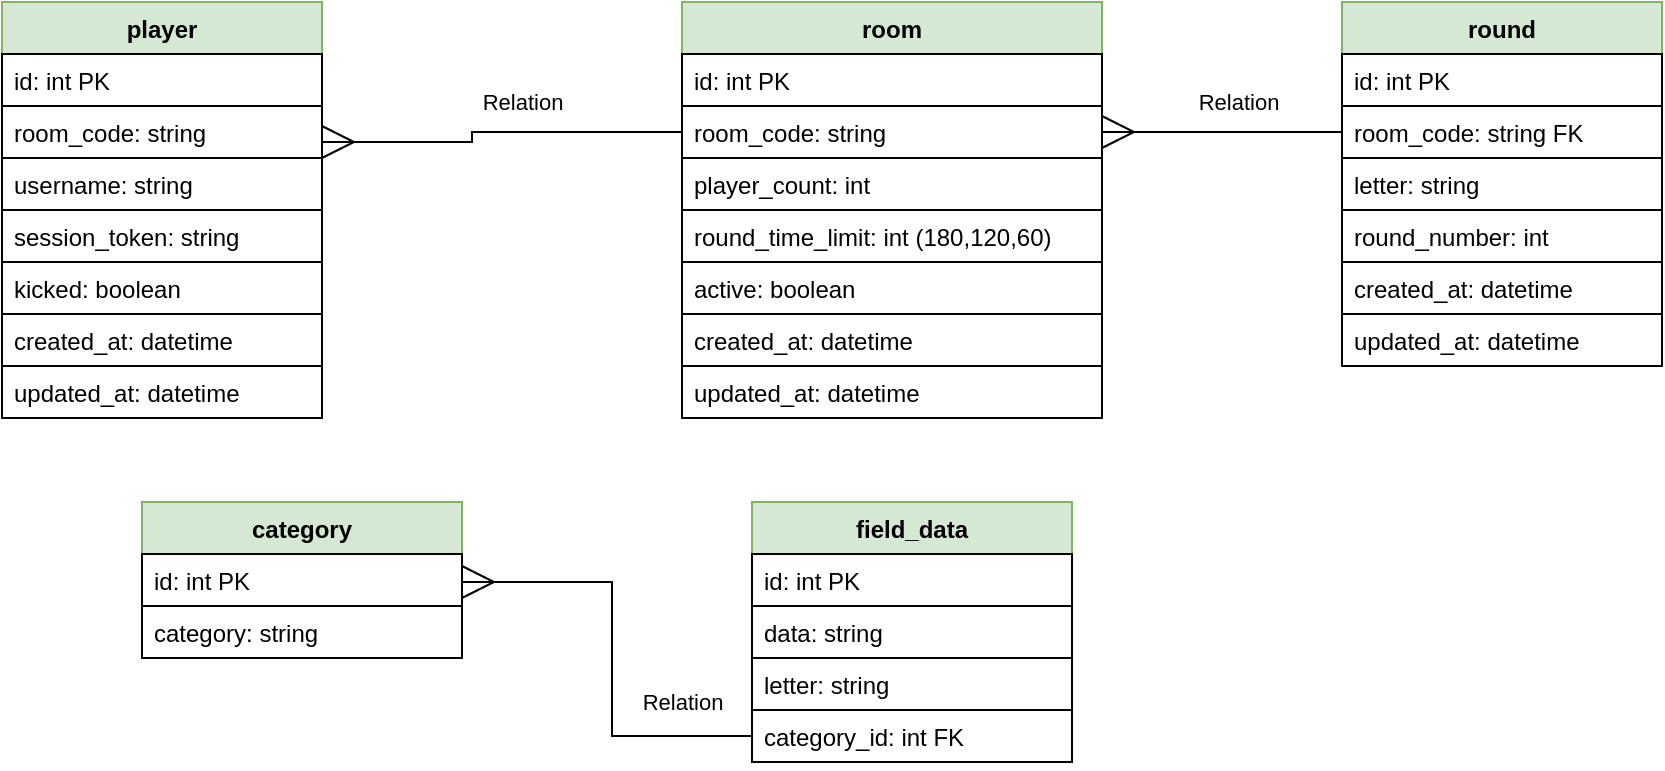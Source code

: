 <mxfile version="20.0.4" type="github">
  <diagram id="cNOZ1OZUTCq14ZBPNImY" name="Page-1">
    <mxGraphModel dx="1673" dy="829" grid="1" gridSize="10" guides="1" tooltips="1" connect="1" arrows="1" fold="1" page="1" pageScale="1" pageWidth="1100" pageHeight="1700" background="none" math="0" shadow="0">
      <root>
        <mxCell id="0" />
        <mxCell id="1" parent="0" />
        <mxCell id="gd4_pWR6666HpywGp_ee-10" value="room" style="swimlane;fontStyle=1;align=center;verticalAlign=top;childLayout=stackLayout;horizontal=1;startSize=26;horizontalStack=0;resizeParent=1;resizeParentMax=0;resizeLast=0;collapsible=1;marginBottom=0;strokeColor=#82b366;fillColor=#d5e8d4;gradientColor=none;sketch=0;glass=0;shadow=0;rounded=0;" vertex="1" parent="1">
          <mxGeometry x="390" y="120" width="210" height="208" as="geometry" />
        </mxCell>
        <mxCell id="gd4_pWR6666HpywGp_ee-11" value="id: int PK " style="text;strokeColor=default;fillColor=none;align=left;verticalAlign=top;spacingLeft=4;spacingRight=4;overflow=hidden;rotatable=0;points=[[0,0.5],[1,0.5]];portConstraint=eastwest;" vertex="1" parent="gd4_pWR6666HpywGp_ee-10">
          <mxGeometry y="26" width="210" height="26" as="geometry" />
        </mxCell>
        <mxCell id="gd4_pWR6666HpywGp_ee-13" value="room_code: string" style="text;strokeColor=default;fillColor=none;align=left;verticalAlign=top;spacingLeft=4;spacingRight=4;overflow=hidden;rotatable=0;points=[[0,0.5],[1,0.5]];portConstraint=eastwest;" vertex="1" parent="gd4_pWR6666HpywGp_ee-10">
          <mxGeometry y="52" width="210" height="26" as="geometry" />
        </mxCell>
        <mxCell id="gd4_pWR6666HpywGp_ee-14" value="player_count: int" style="text;strokeColor=default;fillColor=none;align=left;verticalAlign=top;spacingLeft=4;spacingRight=4;overflow=hidden;rotatable=0;points=[[0,0.5],[1,0.5]];portConstraint=eastwest;" vertex="1" parent="gd4_pWR6666HpywGp_ee-10">
          <mxGeometry y="78" width="210" height="26" as="geometry" />
        </mxCell>
        <mxCell id="gd4_pWR6666HpywGp_ee-15" value="round_time_limit: int (180,120,60)" style="text;strokeColor=default;fillColor=none;align=left;verticalAlign=top;spacingLeft=4;spacingRight=4;overflow=hidden;rotatable=0;points=[[0,0.5],[1,0.5]];portConstraint=eastwest;" vertex="1" parent="gd4_pWR6666HpywGp_ee-10">
          <mxGeometry y="104" width="210" height="26" as="geometry" />
        </mxCell>
        <mxCell id="gd4_pWR6666HpywGp_ee-16" value="active: boolean" style="text;strokeColor=default;fillColor=none;align=left;verticalAlign=top;spacingLeft=4;spacingRight=4;overflow=hidden;rotatable=0;points=[[0,0.5],[1,0.5]];portConstraint=eastwest;" vertex="1" parent="gd4_pWR6666HpywGp_ee-10">
          <mxGeometry y="130" width="210" height="26" as="geometry" />
        </mxCell>
        <mxCell id="gd4_pWR6666HpywGp_ee-19" value="created_at: datetime" style="text;strokeColor=default;fillColor=none;align=left;verticalAlign=top;spacingLeft=4;spacingRight=4;overflow=hidden;rotatable=0;points=[[0,0.5],[1,0.5]];portConstraint=eastwest;" vertex="1" parent="gd4_pWR6666HpywGp_ee-10">
          <mxGeometry y="156" width="210" height="26" as="geometry" />
        </mxCell>
        <mxCell id="gd4_pWR6666HpywGp_ee-20" value="updated_at: datetime" style="text;strokeColor=default;fillColor=none;align=left;verticalAlign=top;spacingLeft=4;spacingRight=4;overflow=hidden;rotatable=0;points=[[0,0.5],[1,0.5]];portConstraint=eastwest;" vertex="1" parent="gd4_pWR6666HpywGp_ee-10">
          <mxGeometry y="182" width="210" height="26" as="geometry" />
        </mxCell>
        <mxCell id="gd4_pWR6666HpywGp_ee-21" value="player" style="swimlane;fontStyle=1;align=center;verticalAlign=top;childLayout=stackLayout;horizontal=1;startSize=26;horizontalStack=0;resizeParent=1;resizeParentMax=0;resizeLast=0;collapsible=1;marginBottom=0;rounded=0;shadow=0;glass=0;sketch=0;strokeColor=#82b366;fillColor=#d5e8d4;" vertex="1" parent="1">
          <mxGeometry x="50" y="120" width="160" height="208" as="geometry" />
        </mxCell>
        <mxCell id="gd4_pWR6666HpywGp_ee-22" value="id: int PK" style="text;strokeColor=default;fillColor=none;align=left;verticalAlign=top;spacingLeft=4;spacingRight=4;overflow=hidden;rotatable=0;points=[[0,0.5],[1,0.5]];portConstraint=eastwest;rounded=0;shadow=0;glass=0;sketch=0;" vertex="1" parent="gd4_pWR6666HpywGp_ee-21">
          <mxGeometry y="26" width="160" height="26" as="geometry" />
        </mxCell>
        <mxCell id="gd4_pWR6666HpywGp_ee-24" value="room_code: string " style="text;strokeColor=default;fillColor=none;align=left;verticalAlign=top;spacingLeft=4;spacingRight=4;overflow=hidden;rotatable=0;points=[[0,0.5],[1,0.5]];portConstraint=eastwest;rounded=0;shadow=0;glass=0;sketch=0;" vertex="1" parent="gd4_pWR6666HpywGp_ee-21">
          <mxGeometry y="52" width="160" height="26" as="geometry" />
        </mxCell>
        <mxCell id="gd4_pWR6666HpywGp_ee-26" value="username: string" style="text;strokeColor=default;fillColor=none;align=left;verticalAlign=top;spacingLeft=4;spacingRight=4;overflow=hidden;rotatable=0;points=[[0,0.5],[1,0.5]];portConstraint=eastwest;rounded=0;shadow=0;glass=0;sketch=0;" vertex="1" parent="gd4_pWR6666HpywGp_ee-21">
          <mxGeometry y="78" width="160" height="26" as="geometry" />
        </mxCell>
        <mxCell id="gd4_pWR6666HpywGp_ee-27" value="session_token: string" style="text;strokeColor=default;fillColor=none;align=left;verticalAlign=top;spacingLeft=4;spacingRight=4;overflow=hidden;rotatable=0;points=[[0,0.5],[1,0.5]];portConstraint=eastwest;rounded=0;shadow=0;glass=0;sketch=0;" vertex="1" parent="gd4_pWR6666HpywGp_ee-21">
          <mxGeometry y="104" width="160" height="26" as="geometry" />
        </mxCell>
        <mxCell id="gd4_pWR6666HpywGp_ee-28" value="kicked: boolean" style="text;strokeColor=default;fillColor=none;align=left;verticalAlign=top;spacingLeft=4;spacingRight=4;overflow=hidden;rotatable=0;points=[[0,0.5],[1,0.5]];portConstraint=eastwest;rounded=0;shadow=0;glass=0;sketch=0;" vertex="1" parent="gd4_pWR6666HpywGp_ee-21">
          <mxGeometry y="130" width="160" height="26" as="geometry" />
        </mxCell>
        <mxCell id="gd4_pWR6666HpywGp_ee-29" value="created_at: datetime&#xa;" style="text;strokeColor=default;fillColor=none;align=left;verticalAlign=top;spacingLeft=4;spacingRight=4;overflow=hidden;rotatable=0;points=[[0,0.5],[1,0.5]];portConstraint=eastwest;rounded=0;shadow=0;glass=0;sketch=0;" vertex="1" parent="gd4_pWR6666HpywGp_ee-21">
          <mxGeometry y="156" width="160" height="26" as="geometry" />
        </mxCell>
        <mxCell id="gd4_pWR6666HpywGp_ee-30" value="updated_at: datetime" style="text;strokeColor=default;fillColor=none;align=left;verticalAlign=top;spacingLeft=4;spacingRight=4;overflow=hidden;rotatable=0;points=[[0,0.5],[1,0.5]];portConstraint=eastwest;rounded=0;shadow=0;glass=0;sketch=0;" vertex="1" parent="gd4_pWR6666HpywGp_ee-21">
          <mxGeometry y="182" width="160" height="26" as="geometry" />
        </mxCell>
        <mxCell id="gd4_pWR6666HpywGp_ee-34" value="category" style="swimlane;fontStyle=1;align=center;verticalAlign=top;childLayout=stackLayout;horizontal=1;startSize=26;horizontalStack=0;resizeParent=1;resizeParentMax=0;resizeLast=0;collapsible=1;marginBottom=0;rounded=0;shadow=0;glass=0;sketch=0;strokeColor=#82b366;fillColor=#d5e8d4;" vertex="1" parent="1">
          <mxGeometry x="120" y="370" width="160" height="78" as="geometry" />
        </mxCell>
        <mxCell id="gd4_pWR6666HpywGp_ee-35" value="id: int PK" style="text;strokeColor=default;fillColor=none;align=left;verticalAlign=top;spacingLeft=4;spacingRight=4;overflow=hidden;rotatable=0;points=[[0,0.5],[1,0.5]];portConstraint=eastwest;rounded=0;shadow=0;glass=0;sketch=0;" vertex="1" parent="gd4_pWR6666HpywGp_ee-34">
          <mxGeometry y="26" width="160" height="26" as="geometry" />
        </mxCell>
        <mxCell id="gd4_pWR6666HpywGp_ee-37" value="category: string" style="text;strokeColor=default;fillColor=none;align=left;verticalAlign=top;spacingLeft=4;spacingRight=4;overflow=hidden;rotatable=0;points=[[0,0.5],[1,0.5]];portConstraint=eastwest;rounded=0;shadow=0;glass=0;sketch=0;" vertex="1" parent="gd4_pWR6666HpywGp_ee-34">
          <mxGeometry y="52" width="160" height="26" as="geometry" />
        </mxCell>
        <mxCell id="gd4_pWR6666HpywGp_ee-38" value="field_data" style="swimlane;fontStyle=1;align=center;verticalAlign=top;childLayout=stackLayout;horizontal=1;startSize=26;horizontalStack=0;resizeParent=1;resizeParentMax=0;resizeLast=0;collapsible=1;marginBottom=0;rounded=0;shadow=0;glass=0;sketch=0;strokeColor=#82b366;fillColor=#d5e8d4;" vertex="1" parent="1">
          <mxGeometry x="425" y="370" width="160" height="130" as="geometry" />
        </mxCell>
        <mxCell id="gd4_pWR6666HpywGp_ee-39" value="id: int PK" style="text;strokeColor=default;fillColor=none;align=left;verticalAlign=top;spacingLeft=4;spacingRight=4;overflow=hidden;rotatable=0;points=[[0,0.5],[1,0.5]];portConstraint=eastwest;rounded=0;shadow=0;glass=0;sketch=0;" vertex="1" parent="gd4_pWR6666HpywGp_ee-38">
          <mxGeometry y="26" width="160" height="26" as="geometry" />
        </mxCell>
        <mxCell id="gd4_pWR6666HpywGp_ee-41" value="data: string" style="text;strokeColor=default;fillColor=none;align=left;verticalAlign=top;spacingLeft=4;spacingRight=4;overflow=hidden;rotatable=0;points=[[0,0.5],[1,0.5]];portConstraint=eastwest;rounded=0;shadow=0;glass=0;sketch=0;" vertex="1" parent="gd4_pWR6666HpywGp_ee-38">
          <mxGeometry y="52" width="160" height="26" as="geometry" />
        </mxCell>
        <mxCell id="gd4_pWR6666HpywGp_ee-42" value="letter: string" style="text;strokeColor=default;fillColor=none;align=left;verticalAlign=top;spacingLeft=4;spacingRight=4;overflow=hidden;rotatable=0;points=[[0,0.5],[1,0.5]];portConstraint=eastwest;rounded=0;shadow=0;glass=0;sketch=0;" vertex="1" parent="gd4_pWR6666HpywGp_ee-38">
          <mxGeometry y="78" width="160" height="26" as="geometry" />
        </mxCell>
        <mxCell id="gd4_pWR6666HpywGp_ee-43" value="category_id: int FK" style="text;strokeColor=default;fillColor=none;align=left;verticalAlign=top;spacingLeft=4;spacingRight=4;overflow=hidden;rotatable=0;points=[[0,0.5],[1,0.5]];portConstraint=eastwest;rounded=0;shadow=0;glass=0;sketch=0;" vertex="1" parent="gd4_pWR6666HpywGp_ee-38">
          <mxGeometry y="104" width="160" height="26" as="geometry" />
        </mxCell>
        <mxCell id="gd4_pWR6666HpywGp_ee-44" value="Relation" style="endArrow=none;html=1;endSize=12;startArrow=ERmany;startSize=14;startFill=0;edgeStyle=elbowEdgeStyle;rounded=0;endFill=0;entryX=0;entryY=0.5;entryDx=0;entryDy=0;" edge="1" parent="1" target="gd4_pWR6666HpywGp_ee-13">
          <mxGeometry x="0.135" y="15" relative="1" as="geometry">
            <mxPoint x="210" y="190" as="sourcePoint" />
            <mxPoint x="360" y="190" as="targetPoint" />
            <Array as="points">
              <mxPoint x="285" y="170" />
            </Array>
            <mxPoint as="offset" />
          </mxGeometry>
        </mxCell>
        <mxCell id="gd4_pWR6666HpywGp_ee-52" value="Relation" style="endArrow=none;html=1;endSize=12;startArrow=ERmany;startSize=14;startFill=0;edgeStyle=elbowEdgeStyle;rounded=0;endFill=0;entryX=0;entryY=0.5;entryDx=0;entryDy=0;" edge="1" parent="1" target="gd4_pWR6666HpywGp_ee-43">
          <mxGeometry x="0.685" y="17" relative="1" as="geometry">
            <mxPoint x="280" y="410" as="sourcePoint" />
            <mxPoint x="410" y="409.22" as="targetPoint" />
            <Array as="points">
              <mxPoint x="355" y="388.72" />
            </Array>
            <mxPoint as="offset" />
          </mxGeometry>
        </mxCell>
        <mxCell id="gd4_pWR6666HpywGp_ee-53" value="round" style="swimlane;fontStyle=1;align=center;verticalAlign=top;childLayout=stackLayout;horizontal=1;startSize=26;horizontalStack=0;resizeParent=1;resizeParentMax=0;resizeLast=0;collapsible=1;marginBottom=0;rounded=0;shadow=0;glass=0;sketch=0;strokeColor=#82b366;fillColor=#d5e8d4;" vertex="1" parent="1">
          <mxGeometry x="720" y="120" width="160" height="182" as="geometry" />
        </mxCell>
        <mxCell id="gd4_pWR6666HpywGp_ee-54" value="id: int PK" style="text;strokeColor=default;fillColor=none;align=left;verticalAlign=top;spacingLeft=4;spacingRight=4;overflow=hidden;rotatable=0;points=[[0,0.5],[1,0.5]];portConstraint=eastwest;rounded=0;shadow=0;glass=0;sketch=0;" vertex="1" parent="gd4_pWR6666HpywGp_ee-53">
          <mxGeometry y="26" width="160" height="26" as="geometry" />
        </mxCell>
        <mxCell id="gd4_pWR6666HpywGp_ee-56" value="room_code: string FK" style="text;strokeColor=default;fillColor=none;align=left;verticalAlign=top;spacingLeft=4;spacingRight=4;overflow=hidden;rotatable=0;points=[[0,0.5],[1,0.5]];portConstraint=eastwest;rounded=0;shadow=0;glass=0;sketch=0;" vertex="1" parent="gd4_pWR6666HpywGp_ee-53">
          <mxGeometry y="52" width="160" height="26" as="geometry" />
        </mxCell>
        <mxCell id="gd4_pWR6666HpywGp_ee-57" value="letter: string" style="text;strokeColor=default;fillColor=none;align=left;verticalAlign=top;spacingLeft=4;spacingRight=4;overflow=hidden;rotatable=0;points=[[0,0.5],[1,0.5]];portConstraint=eastwest;rounded=0;shadow=0;glass=0;sketch=0;" vertex="1" parent="gd4_pWR6666HpywGp_ee-53">
          <mxGeometry y="78" width="160" height="26" as="geometry" />
        </mxCell>
        <mxCell id="gd4_pWR6666HpywGp_ee-58" value="round_number: int" style="text;strokeColor=default;fillColor=none;align=left;verticalAlign=top;spacingLeft=4;spacingRight=4;overflow=hidden;rotatable=0;points=[[0,0.5],[1,0.5]];portConstraint=eastwest;rounded=0;shadow=0;glass=0;sketch=0;" vertex="1" parent="gd4_pWR6666HpywGp_ee-53">
          <mxGeometry y="104" width="160" height="26" as="geometry" />
        </mxCell>
        <mxCell id="gd4_pWR6666HpywGp_ee-59" value="created_at: datetime" style="text;strokeColor=default;fillColor=none;align=left;verticalAlign=top;spacingLeft=4;spacingRight=4;overflow=hidden;rotatable=0;points=[[0,0.5],[1,0.5]];portConstraint=eastwest;rounded=0;shadow=0;glass=0;sketch=0;" vertex="1" parent="gd4_pWR6666HpywGp_ee-53">
          <mxGeometry y="130" width="160" height="26" as="geometry" />
        </mxCell>
        <mxCell id="gd4_pWR6666HpywGp_ee-60" value="updated_at: datetime" style="text;strokeColor=default;fillColor=none;align=left;verticalAlign=top;spacingLeft=4;spacingRight=4;overflow=hidden;rotatable=0;points=[[0,0.5],[1,0.5]];portConstraint=eastwest;rounded=0;shadow=0;glass=0;sketch=0;" vertex="1" parent="gd4_pWR6666HpywGp_ee-53">
          <mxGeometry y="156" width="160" height="26" as="geometry" />
        </mxCell>
        <mxCell id="gd4_pWR6666HpywGp_ee-61" value="Relation" style="endArrow=none;html=1;endSize=12;startArrow=ERmany;startSize=14;startFill=0;edgeStyle=elbowEdgeStyle;rounded=0;endFill=0;entryX=0;entryY=0.5;entryDx=0;entryDy=0;exitX=1;exitY=0.5;exitDx=0;exitDy=0;" edge="1" parent="1" source="gd4_pWR6666HpywGp_ee-13" target="gd4_pWR6666HpywGp_ee-56">
          <mxGeometry x="0.135" y="15" relative="1" as="geometry">
            <mxPoint x="610" y="185" as="sourcePoint" />
            <mxPoint x="780" y="180" as="targetPoint" />
            <Array as="points">
              <mxPoint x="680" y="185" />
              <mxPoint x="675" y="165" />
            </Array>
            <mxPoint as="offset" />
          </mxGeometry>
        </mxCell>
      </root>
    </mxGraphModel>
  </diagram>
</mxfile>
